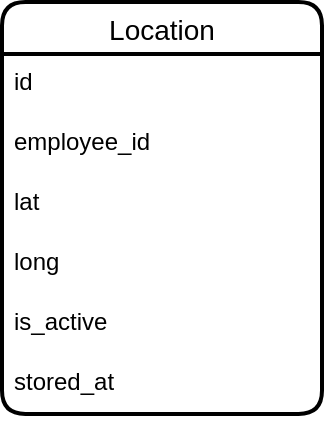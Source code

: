 <mxfile version="21.6.8" type="github">
  <diagram name="Страница — 1" id="b2JYyz74kCbqDgd_1WJP">
    <mxGraphModel dx="1434" dy="750" grid="1" gridSize="10" guides="1" tooltips="1" connect="1" arrows="1" fold="1" page="1" pageScale="1" pageWidth="827" pageHeight="1169" math="0" shadow="0">
      <root>
        <mxCell id="0" />
        <mxCell id="1" parent="0" />
        <mxCell id="isAjAS2ffq-ag7Pu0Xs8-1" value="Location" style="swimlane;fontStyle=0;childLayout=stackLayout;horizontal=1;startSize=26;horizontalStack=0;resizeParent=1;resizeParentMax=0;resizeLast=0;collapsible=1;marginBottom=0;align=center;fontSize=14;strokeWidth=2;rounded=1;shadow=0;glass=0;swimlaneLine=1;" vertex="1" parent="1">
          <mxGeometry x="210" y="1169" width="160" height="206" as="geometry" />
        </mxCell>
        <mxCell id="isAjAS2ffq-ag7Pu0Xs8-2" value="id" style="text;strokeColor=none;fillColor=none;spacingLeft=4;spacingRight=4;overflow=hidden;rotatable=0;points=[[0,0.5],[1,0.5]];portConstraint=eastwest;fontSize=12;whiteSpace=wrap;html=1;" vertex="1" parent="isAjAS2ffq-ag7Pu0Xs8-1">
          <mxGeometry y="26" width="160" height="30" as="geometry" />
        </mxCell>
        <mxCell id="isAjAS2ffq-ag7Pu0Xs8-3" value="employee_id" style="text;strokeColor=none;fillColor=none;spacingLeft=4;spacingRight=4;overflow=hidden;rotatable=0;points=[[0,0.5],[1,0.5]];portConstraint=eastwest;fontSize=12;whiteSpace=wrap;html=1;" vertex="1" parent="isAjAS2ffq-ag7Pu0Xs8-1">
          <mxGeometry y="56" width="160" height="30" as="geometry" />
        </mxCell>
        <mxCell id="isAjAS2ffq-ag7Pu0Xs8-4" value="lat" style="text;strokeColor=none;fillColor=none;spacingLeft=4;spacingRight=4;overflow=hidden;rotatable=0;points=[[0,0.5],[1,0.5]];portConstraint=eastwest;fontSize=12;whiteSpace=wrap;html=1;" vertex="1" parent="isAjAS2ffq-ag7Pu0Xs8-1">
          <mxGeometry y="86" width="160" height="30" as="geometry" />
        </mxCell>
        <mxCell id="isAjAS2ffq-ag7Pu0Xs8-5" value="long" style="text;strokeColor=none;fillColor=none;spacingLeft=4;spacingRight=4;overflow=hidden;rotatable=0;points=[[0,0.5],[1,0.5]];portConstraint=eastwest;fontSize=12;whiteSpace=wrap;html=1;" vertex="1" parent="isAjAS2ffq-ag7Pu0Xs8-1">
          <mxGeometry y="116" width="160" height="30" as="geometry" />
        </mxCell>
        <mxCell id="isAjAS2ffq-ag7Pu0Xs8-7" value="is_active" style="text;strokeColor=none;fillColor=none;spacingLeft=4;spacingRight=4;overflow=hidden;rotatable=0;points=[[0,0.5],[1,0.5]];portConstraint=eastwest;fontSize=12;whiteSpace=wrap;html=1;" vertex="1" parent="isAjAS2ffq-ag7Pu0Xs8-1">
          <mxGeometry y="146" width="160" height="30" as="geometry" />
        </mxCell>
        <mxCell id="isAjAS2ffq-ag7Pu0Xs8-6" value="stored_at" style="text;strokeColor=none;fillColor=none;spacingLeft=4;spacingRight=4;overflow=hidden;rotatable=0;points=[[0,0.5],[1,0.5]];portConstraint=eastwest;fontSize=12;whiteSpace=wrap;html=1;" vertex="1" parent="isAjAS2ffq-ag7Pu0Xs8-1">
          <mxGeometry y="176" width="160" height="30" as="geometry" />
        </mxCell>
      </root>
    </mxGraphModel>
  </diagram>
</mxfile>
